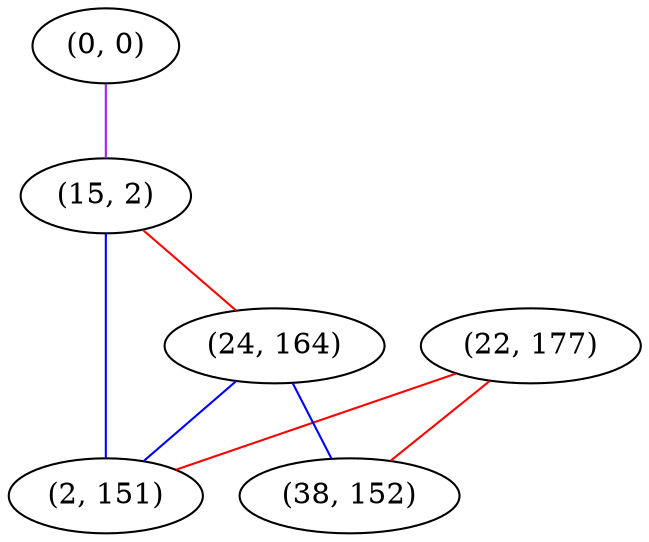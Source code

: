 graph "" {
"(0, 0)";
"(15, 2)";
"(22, 177)";
"(24, 164)";
"(2, 151)";
"(38, 152)";
"(0, 0)" -- "(15, 2)"  [color=purple, key=0, weight=4];
"(15, 2)" -- "(2, 151)"  [color=blue, key=0, weight=3];
"(15, 2)" -- "(24, 164)"  [color=red, key=0, weight=1];
"(22, 177)" -- "(2, 151)"  [color=red, key=0, weight=1];
"(22, 177)" -- "(38, 152)"  [color=red, key=0, weight=1];
"(24, 164)" -- "(2, 151)"  [color=blue, key=0, weight=3];
"(24, 164)" -- "(38, 152)"  [color=blue, key=0, weight=3];
}
